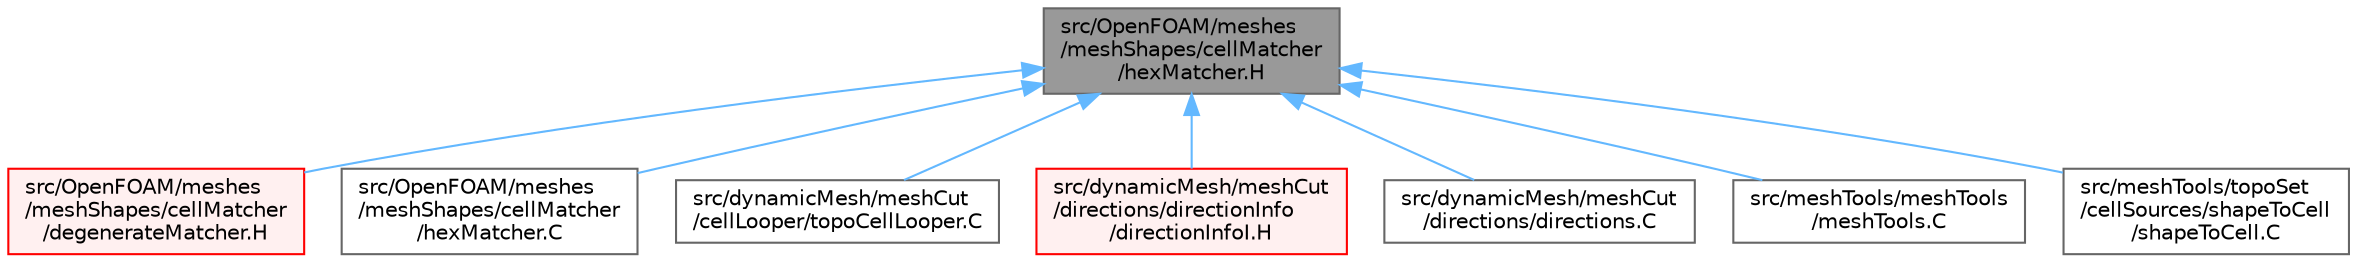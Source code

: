 digraph "src/OpenFOAM/meshes/meshShapes/cellMatcher/hexMatcher.H"
{
 // LATEX_PDF_SIZE
  bgcolor="transparent";
  edge [fontname=Helvetica,fontsize=10,labelfontname=Helvetica,labelfontsize=10];
  node [fontname=Helvetica,fontsize=10,shape=box,height=0.2,width=0.4];
  Node1 [id="Node000001",label="src/OpenFOAM/meshes\l/meshShapes/cellMatcher\l/hexMatcher.H",height=0.2,width=0.4,color="gray40", fillcolor="grey60", style="filled", fontcolor="black",tooltip=" "];
  Node1 -> Node2 [id="edge1_Node000001_Node000002",dir="back",color="steelblue1",style="solid",tooltip=" "];
  Node2 [id="Node000002",label="src/OpenFOAM/meshes\l/meshShapes/cellMatcher\l/degenerateMatcher.H",height=0.2,width=0.4,color="red", fillcolor="#FFF0F0", style="filled",URL="$degenerateMatcher_8H.html",tooltip=" "];
  Node1 -> Node7 [id="edge2_Node000001_Node000007",dir="back",color="steelblue1",style="solid",tooltip=" "];
  Node7 [id="Node000007",label="src/OpenFOAM/meshes\l/meshShapes/cellMatcher\l/hexMatcher.C",height=0.2,width=0.4,color="grey40", fillcolor="white", style="filled",URL="$hexMatcher_8C.html",tooltip=" "];
  Node1 -> Node8 [id="edge3_Node000001_Node000008",dir="back",color="steelblue1",style="solid",tooltip=" "];
  Node8 [id="Node000008",label="src/dynamicMesh/meshCut\l/cellLooper/topoCellLooper.C",height=0.2,width=0.4,color="grey40", fillcolor="white", style="filled",URL="$topoCellLooper_8C.html",tooltip=" "];
  Node1 -> Node9 [id="edge4_Node000001_Node000009",dir="back",color="steelblue1",style="solid",tooltip=" "];
  Node9 [id="Node000009",label="src/dynamicMesh/meshCut\l/directions/directionInfo\l/directionInfoI.H",height=0.2,width=0.4,color="red", fillcolor="#FFF0F0", style="filled",URL="$directionInfoI_8H.html",tooltip=" "];
  Node1 -> Node12 [id="edge5_Node000001_Node000012",dir="back",color="steelblue1",style="solid",tooltip=" "];
  Node12 [id="Node000012",label="src/dynamicMesh/meshCut\l/directions/directions.C",height=0.2,width=0.4,color="grey40", fillcolor="white", style="filled",URL="$directions_8C.html",tooltip=" "];
  Node1 -> Node13 [id="edge6_Node000001_Node000013",dir="back",color="steelblue1",style="solid",tooltip=" "];
  Node13 [id="Node000013",label="src/meshTools/meshTools\l/meshTools.C",height=0.2,width=0.4,color="grey40", fillcolor="white", style="filled",URL="$meshTools_8C.html",tooltip=" "];
  Node1 -> Node14 [id="edge7_Node000001_Node000014",dir="back",color="steelblue1",style="solid",tooltip=" "];
  Node14 [id="Node000014",label="src/meshTools/topoSet\l/cellSources/shapeToCell\l/shapeToCell.C",height=0.2,width=0.4,color="grey40", fillcolor="white", style="filled",URL="$shapeToCell_8C.html",tooltip=" "];
}
